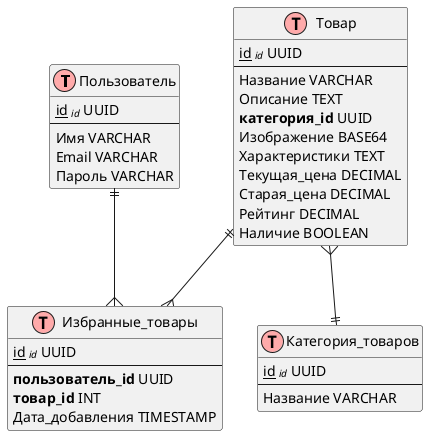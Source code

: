 @startuml
!define Table(x) entity x << (T,#FFAAAA) >>
!define PrimaryKey(x) <u>x</u>
!define ForeignKey(x) <b>x</b>
!define AutoIncrement(x) <size:10><i>x</i></size>

Table(Пользователь) {
  PrimaryKey(id) AutoIncrement(id) UUID
  --
  Имя VARCHAR
  Email VARCHAR
  Пароль VARCHAR
}

Table(Товар) {
  PrimaryKey(id) AutoIncrement(id) UUID
  --
  Название VARCHAR
  Описание TEXT
  ForeignKey(категория_id) UUID
  Изображение BASE64
  Характеристики TEXT
  Текущая_цена DECIMAL
  Старая_цена DECIMAL
  Рейтинг DECIMAL
  Наличие BOOLEAN
}

Table(Избранные_товары) {
  PrimaryKey(id) AutoIncrement(id) UUID
  --
  ForeignKey(пользователь_id) UUID
  ForeignKey(товар_id) INT
  Дата_добавления TIMESTAMP
}

Table(Категория_товаров) {
  PrimaryKey(id) AutoIncrement(id) UUID
  --
  Название VARCHAR
}

Пользователь ||--{ Избранные_товары
Товар ||--{ Избранные_товары
Товар }--|| Категория_товаров
@enduml